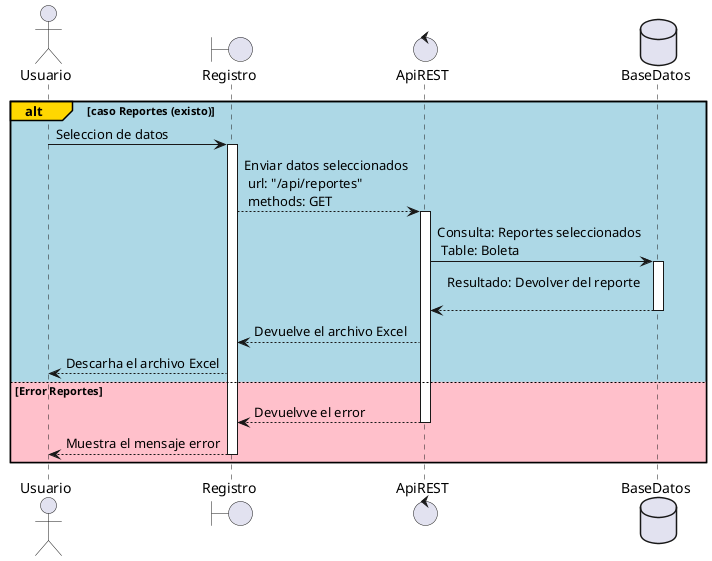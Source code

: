 @startuml
actor Usuario
boundary Registro
control ApiREST
database BaseDatos
alt#Gold #LightBlue caso Reportes (existo)
Usuario -> Registro: Seleccion de datos
activate Registro

Registro --> ApiREST: Enviar datos seleccionados\n url: "/api/reportes"\n methods: GET 
Activate ApiREST

ApiREST -> BaseDatos: Consulta: Reportes seleccionados\n Table: Boleta
Activate BaseDatos
BaseDatos --> ApiREST: Resultado: Devolver del reporte\n
deactivate BaseDatos
ApiREST --> Registro: Devuelve el archivo Excel
Registro --> Usuario: Descarha el archivo Excel

else #Pink Error Reportes

ApiREST --> Registro: Devuelvve el error 
deactivate ApiREST

Registro --> Usuario: Muestra el mensaje error
'destroy ApiREST

deactivate Registro
end
